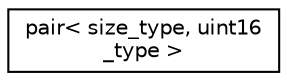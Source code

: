 digraph "Graphical Class Hierarchy"
{
 // LATEX_PDF_SIZE
  edge [fontname="Helvetica",fontsize="10",labelfontname="Helvetica",labelfontsize="10"];
  node [fontname="Helvetica",fontsize="10",shape=record];
  rankdir="LR";
  Node0 [label="pair\< size_type, uint16\l_type \>",height=0.2,width=0.4,color="black", fillcolor="white", style="filled",URL="$classstd_1_1pair_3_01size__type_00_01uint16__type_01_4.html",tooltip=" "];
}
